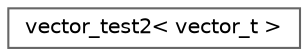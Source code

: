 digraph "类继承关系图"
{
 // LATEX_PDF_SIZE
  bgcolor="transparent";
  edge [fontname=Helvetica,fontsize=10,labelfontname=Helvetica,labelfontsize=10];
  node [fontname=Helvetica,fontsize=10,shape=box,height=0.2,width=0.4];
  rankdir="LR";
  Node0 [id="Node000000",label="vector_test2\< vector_t \>",height=0.2,width=0.4,color="grey40", fillcolor="white", style="filled",URL="$classvector__test2.html",tooltip=" "];
}
